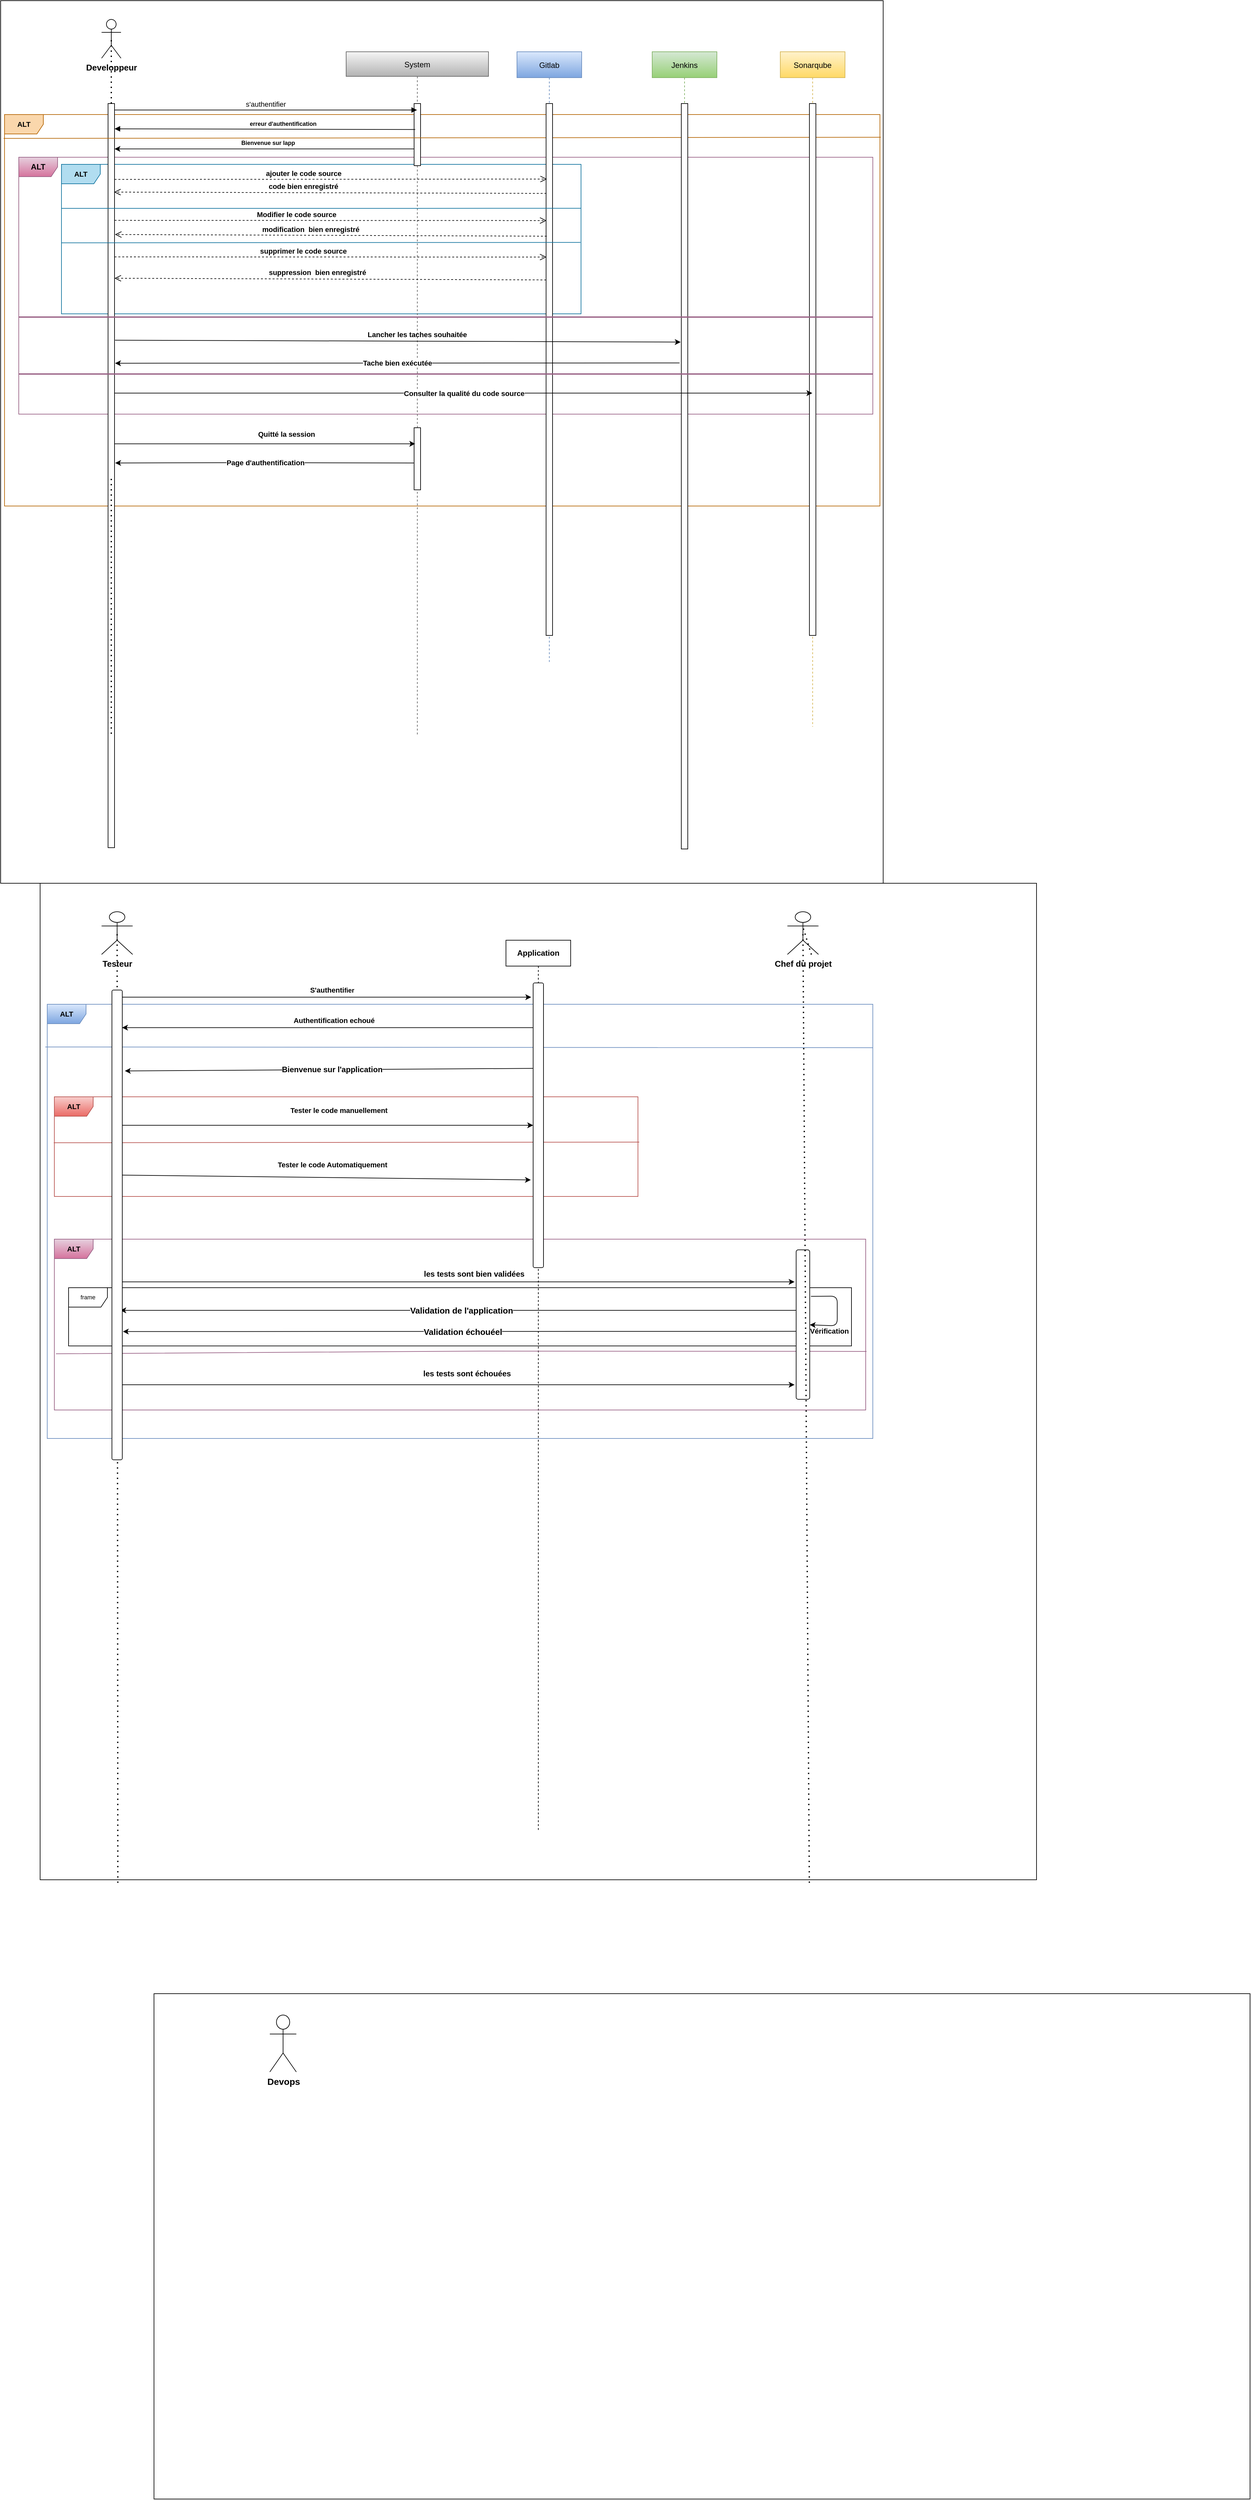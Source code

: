 <mxfile version="14.6.6" type="github">
  <diagram id="kgpKYQtTHZ0yAKxKKP6v" name="Page-1">
    <mxGraphModel dx="2272" dy="762" grid="1" gridSize="11" guides="1" tooltips="1" connect="1" arrows="1" fold="1" page="1" pageScale="1" pageWidth="850" pageHeight="1100" math="0" shadow="0">
      <root>
        <mxCell id="0" />
        <mxCell id="1" parent="0" />
        <mxCell id="TzjOciLROZBvNA4ipait-156" value="" style="rounded=0;whiteSpace=wrap;html=1;fontSize=9;strokeWidth=1;" vertex="1" parent="1">
          <mxGeometry x="231" y="3091" width="1694" height="781" as="geometry" />
        </mxCell>
        <mxCell id="TzjOciLROZBvNA4ipait-81" value="" style="whiteSpace=wrap;html=1;aspect=fixed;fontSize=9;strokeWidth=1;" vertex="1" parent="1">
          <mxGeometry x="55" y="1375" width="1540" height="1540" as="geometry" />
        </mxCell>
        <mxCell id="TzjOciLROZBvNA4ipait-79" value="" style="whiteSpace=wrap;html=1;aspect=fixed;fontSize=9;strokeWidth=1;" vertex="1" parent="1">
          <mxGeometry x="-6" y="11" width="1364" height="1364" as="geometry" />
        </mxCell>
        <mxCell id="TzjOciLROZBvNA4ipait-74" value="&lt;b&gt;&lt;font style=&quot;font-size: 12px&quot;&gt;ALT&lt;/font&gt;&lt;/b&gt;" style="shape=umlFrame;whiteSpace=wrap;html=1;fontSize=9;strokeWidth=1;fillColor=#e6d0de;strokeColor=#996185;gradientColor=#d5739d;" vertex="1" parent="1">
          <mxGeometry x="22" y="253" width="1320" height="397" as="geometry" />
        </mxCell>
        <mxCell id="TzjOciLROZBvNA4ipait-78" value="&lt;b&gt;&lt;font style=&quot;font-size: 11px&quot;&gt;ALT&lt;/font&gt;&lt;/b&gt;" style="shape=umlFrame;whiteSpace=wrap;html=1;fontSize=9;strokeWidth=1;fillColor=#b1ddf0;strokeColor=#10739e;" vertex="1" parent="1">
          <mxGeometry x="88" y="264" width="803" height="231" as="geometry" />
        </mxCell>
        <mxCell id="TzjOciLROZBvNA4ipait-77" value="&lt;b&gt;&lt;font style=&quot;font-size: 11px&quot;&gt;ALT&lt;/font&gt;&lt;/b&gt;" style="shape=umlFrame;whiteSpace=wrap;html=1;fontSize=9;strokeWidth=1;fillColor=#fad7ac;strokeColor=#b46504;" vertex="1" parent="1">
          <mxGeometry y="187" width="1353" height="605" as="geometry" />
        </mxCell>
        <mxCell id="3nuBFxr9cyL0pnOWT2aG-5" value="System" style="shape=umlLifeline;perimeter=lifelinePerimeter;container=1;collapsible=0;recursiveResize=0;rounded=0;shadow=0;strokeWidth=1;size=38;gradientColor=#b3b3b3;fillColor=#f5f5f5;strokeColor=#666666;" parent="1" vertex="1">
          <mxGeometry x="528" y="90" width="220" height="1056" as="geometry" />
        </mxCell>
        <mxCell id="3nuBFxr9cyL0pnOWT2aG-6" value="" style="points=[];perimeter=orthogonalPerimeter;rounded=0;shadow=0;strokeWidth=1;" parent="3nuBFxr9cyL0pnOWT2aG-5" vertex="1">
          <mxGeometry x="105" y="80" width="10" height="96" as="geometry" />
        </mxCell>
        <mxCell id="TzjOciLROZBvNA4ipait-57" value="&lt;b&gt;&lt;font style=&quot;font-size: 11px&quot;&gt;Lancher les taches souhaitée&lt;/font&gt;&lt;/b&gt;" style="text;html=1;strokeColor=none;fillColor=none;align=center;verticalAlign=middle;whiteSpace=wrap;rounded=0;fontSize=9;" vertex="1" parent="3nuBFxr9cyL0pnOWT2aG-5">
          <mxGeometry y="427" width="220" height="20" as="geometry" />
        </mxCell>
        <mxCell id="TzjOciLROZBvNA4ipait-66" value="" style="points=[];perimeter=orthogonalPerimeter;rounded=0;shadow=0;strokeWidth=1;" vertex="1" parent="3nuBFxr9cyL0pnOWT2aG-5">
          <mxGeometry x="105" y="581" width="10" height="96" as="geometry" />
        </mxCell>
        <mxCell id="3nuBFxr9cyL0pnOWT2aG-8" value="s&#39;authentifier" style="verticalAlign=bottom;endArrow=block;shadow=0;strokeWidth=1;exitX=1;exitY=0;exitDx=0;exitDy=0;" parent="1" target="3nuBFxr9cyL0pnOWT2aG-5" edge="1">
          <mxGeometry relative="1" as="geometry">
            <mxPoint x="170.0" y="180" as="sourcePoint" />
            <mxPoint x="616" y="170" as="targetPoint" />
          </mxGeometry>
        </mxCell>
        <mxCell id="3nuBFxr9cyL0pnOWT2aG-9" value="erreur d&#39;authentification" style="verticalAlign=bottom;endArrow=block;shadow=0;strokeWidth=1;fontSize=9;labelBackgroundColor=none;fontStyle=1;exitX=0.171;exitY=0.418;exitDx=0;exitDy=0;exitPerimeter=0;entryX=1.014;entryY=0.034;entryDx=0;entryDy=0;entryPerimeter=0;" parent="1" source="3nuBFxr9cyL0pnOWT2aG-6" target="TzjOciLROZBvNA4ipait-4" edge="1">
          <mxGeometry x="-0.121" relative="1" as="geometry">
            <mxPoint x="616" y="199" as="sourcePoint" />
            <mxPoint x="187" y="199" as="targetPoint" />
            <Array as="points" />
            <mxPoint as="offset" />
          </mxGeometry>
        </mxCell>
        <mxCell id="TzjOciLROZBvNA4ipait-1" value="&lt;b&gt;&lt;font style=&quot;font-size: 13px&quot;&gt;Developpeur&lt;/font&gt;&lt;/b&gt;" style="shape=umlActor;verticalLabelPosition=bottom;verticalAlign=top;html=1;outlineConnect=0;" vertex="1" parent="1">
          <mxGeometry x="150" y="40" width="30" height="60" as="geometry" />
        </mxCell>
        <mxCell id="TzjOciLROZBvNA4ipait-7" value="" style="endArrow=none;dashed=1;html=1;dashPattern=1 3;strokeWidth=2;entryX=0.5;entryY=0.5;entryDx=0;entryDy=0;entryPerimeter=0;startArrow=none;" edge="1" parent="1" source="TzjOciLROZBvNA4ipait-4" target="TzjOciLROZBvNA4ipait-1">
          <mxGeometry width="50" height="50" relative="1" as="geometry">
            <mxPoint x="160" y="450" as="sourcePoint" />
            <mxPoint x="90" y="210" as="targetPoint" />
          </mxGeometry>
        </mxCell>
        <mxCell id="TzjOciLROZBvNA4ipait-4" value="" style="points=[];perimeter=orthogonalPerimeter;rounded=0;shadow=0;strokeWidth=1;" vertex="1" parent="1">
          <mxGeometry x="160" y="170" width="10" height="1150" as="geometry" />
        </mxCell>
        <mxCell id="TzjOciLROZBvNA4ipait-8" value="" style="endArrow=none;dashed=1;html=1;dashPattern=1 3;strokeWidth=2;entryX=0.5;entryY=0.5;entryDx=0;entryDy=0;entryPerimeter=0;" edge="1" parent="1" target="TzjOciLROZBvNA4ipait-4">
          <mxGeometry width="50" height="50" relative="1" as="geometry">
            <mxPoint x="165" y="1144" as="sourcePoint" />
            <mxPoint x="165" y="70" as="targetPoint" />
          </mxGeometry>
        </mxCell>
        <mxCell id="TzjOciLROZBvNA4ipait-14" value="" style="endArrow=none;html=1;fillColor=#fad7ac;strokeColor=#b46504;exitX=-0.001;exitY=0.061;exitDx=0;exitDy=0;exitPerimeter=0;entryX=1.001;entryY=0.058;entryDx=0;entryDy=0;entryPerimeter=0;" edge="1" parent="1" source="TzjOciLROZBvNA4ipait-77" target="TzjOciLROZBvNA4ipait-77">
          <mxGeometry width="50" height="50" relative="1" as="geometry">
            <mxPoint x="165" y="218" as="sourcePoint" />
            <mxPoint x="649.0" y="220" as="targetPoint" />
            <Array as="points" />
          </mxGeometry>
        </mxCell>
        <mxCell id="TzjOciLROZBvNA4ipait-15" value="" style="endArrow=classic;html=1;fontSize=9;exitX=0.055;exitY=0.731;exitDx=0;exitDy=0;exitPerimeter=0;" edge="1" parent="1" source="3nuBFxr9cyL0pnOWT2aG-6" target="TzjOciLROZBvNA4ipait-4">
          <mxGeometry width="50" height="50" relative="1" as="geometry">
            <mxPoint x="616" y="241" as="sourcePoint" />
            <mxPoint x="187" y="241" as="targetPoint" />
          </mxGeometry>
        </mxCell>
        <mxCell id="TzjOciLROZBvNA4ipait-16" value="&lt;b&gt;Bienvenue sur lapp&lt;/b&gt;" style="text;html=1;strokeColor=none;fillColor=none;align=center;verticalAlign=middle;whiteSpace=wrap;rounded=0;fontSize=9;" vertex="1" parent="1">
          <mxGeometry x="352" y="231" width="111" as="geometry" />
        </mxCell>
        <mxCell id="TzjOciLROZBvNA4ipait-17" value="Gitlab" style="shape=umlLifeline;perimeter=lifelinePerimeter;container=1;collapsible=0;recursiveResize=0;rounded=0;shadow=0;strokeWidth=1;gradientColor=#7ea6e0;fillColor=#dae8fc;strokeColor=#6c8ebf;" vertex="1" parent="1">
          <mxGeometry x="792" y="90" width="100" height="944" as="geometry" />
        </mxCell>
        <mxCell id="TzjOciLROZBvNA4ipait-18" value="" style="points=[];perimeter=orthogonalPerimeter;rounded=0;shadow=0;strokeWidth=1;" vertex="1" parent="TzjOciLROZBvNA4ipait-17">
          <mxGeometry x="45" y="80" width="10" height="822" as="geometry" />
        </mxCell>
        <mxCell id="TzjOciLROZBvNA4ipait-19" value="Jenkins" style="shape=umlLifeline;perimeter=lifelinePerimeter;container=1;collapsible=0;recursiveResize=0;rounded=0;shadow=0;strokeWidth=1;gradientColor=#97d077;fillColor=#d5e8d4;strokeColor=#82b366;" vertex="1" parent="1">
          <mxGeometry x="1001" y="90" width="100" height="1232" as="geometry" />
        </mxCell>
        <mxCell id="TzjOciLROZBvNA4ipait-20" value="" style="points=[];perimeter=orthogonalPerimeter;rounded=0;shadow=0;strokeWidth=1;" vertex="1" parent="TzjOciLROZBvNA4ipait-19">
          <mxGeometry x="45" y="80" width="10" height="1152" as="geometry" />
        </mxCell>
        <mxCell id="TzjOciLROZBvNA4ipait-21" value="Sonarqube" style="shape=umlLifeline;perimeter=lifelinePerimeter;container=1;collapsible=0;recursiveResize=0;rounded=0;shadow=0;strokeWidth=1;gradientColor=#ffd966;fillColor=#fff2cc;strokeColor=#d6b656;" vertex="1" parent="1">
          <mxGeometry x="1199" y="90" width="100" height="1043" as="geometry" />
        </mxCell>
        <mxCell id="TzjOciLROZBvNA4ipait-22" value="" style="points=[];perimeter=orthogonalPerimeter;rounded=0;shadow=0;strokeWidth=1;" vertex="1" parent="TzjOciLROZBvNA4ipait-21">
          <mxGeometry x="45" y="80" width="10" height="822" as="geometry" />
        </mxCell>
        <mxCell id="TzjOciLROZBvNA4ipait-28" value="" style="endArrow=none;html=1;labelBackgroundColor=#9999FF;fontSize=9;exitX=0;exitY=0.525;exitDx=0;exitDy=0;exitPerimeter=0;fillColor=#b1ddf0;strokeColor=#10739e;entryX=0.999;entryY=0.522;entryDx=0;entryDy=0;entryPerimeter=0;" edge="1" parent="1" source="TzjOciLROZBvNA4ipait-78" target="TzjOciLROZBvNA4ipait-78">
          <mxGeometry width="50" height="50" relative="1" as="geometry">
            <mxPoint x="308" y="369" as="sourcePoint" />
            <mxPoint x="358" y="319" as="targetPoint" />
          </mxGeometry>
        </mxCell>
        <mxCell id="TzjOciLROZBvNA4ipait-29" value="code bien enregistré" style="verticalAlign=bottom;endArrow=open;dashed=1;endSize=8;shadow=0;strokeWidth=1;labelBackgroundColor=none;fontStyle=1;exitX=0.062;exitY=0.169;exitDx=0;exitDy=0;exitPerimeter=0;entryX=0.934;entryY=0.119;entryDx=0;entryDy=0;entryPerimeter=0;" edge="1" parent="1" source="TzjOciLROZBvNA4ipait-18" target="TzjOciLROZBvNA4ipait-4">
          <mxGeometry x="0.124" y="-1" relative="1" as="geometry">
            <mxPoint x="176" y="309" as="targetPoint" />
            <mxPoint x="814" y="309" as="sourcePoint" />
            <mxPoint as="offset" />
          </mxGeometry>
        </mxCell>
        <mxCell id="TzjOciLROZBvNA4ipait-41" value="ajouter le code source" style="verticalAlign=bottom;endArrow=open;dashed=1;endSize=8;shadow=0;strokeWidth=1;labelBackgroundColor=none;fontStyle=1;entryX=0.131;entryY=0.142;entryDx=0;entryDy=0;entryPerimeter=0;exitX=1.003;exitY=0.102;exitDx=0;exitDy=0;exitPerimeter=0;" edge="1" parent="1" source="TzjOciLROZBvNA4ipait-4" target="TzjOciLROZBvNA4ipait-18">
          <mxGeometry x="-0.125" relative="1" as="geometry">
            <mxPoint x="814" y="286" as="targetPoint" />
            <mxPoint x="187" y="287" as="sourcePoint" />
            <mxPoint as="offset" />
          </mxGeometry>
        </mxCell>
        <mxCell id="TzjOciLROZBvNA4ipait-43" value="modification  bien enregistré" style="verticalAlign=bottom;endArrow=open;dashed=1;endSize=8;shadow=0;strokeWidth=1;labelBackgroundColor=none;fontStyle=1;entryX=1.072;entryY=0.176;entryDx=0;entryDy=0;entryPerimeter=0;" edge="1" parent="1" target="TzjOciLROZBvNA4ipait-4">
          <mxGeometry x="0.093" relative="1" as="geometry">
            <mxPoint x="187" y="375" as="targetPoint" />
            <mxPoint x="838" y="375" as="sourcePoint" />
            <mxPoint as="offset" />
          </mxGeometry>
        </mxCell>
        <mxCell id="TzjOciLROZBvNA4ipait-44" value="Modifier le code source" style="verticalAlign=bottom;endArrow=open;dashed=1;endSize=8;shadow=0;strokeWidth=1;labelBackgroundColor=none;fontStyle=1;entryX=0.062;entryY=0.22;entryDx=0;entryDy=0;entryPerimeter=0;exitX=1.003;exitY=0.157;exitDx=0;exitDy=0;exitPerimeter=0;" edge="1" parent="1" source="TzjOciLROZBvNA4ipait-4" target="TzjOciLROZBvNA4ipait-18">
          <mxGeometry x="-0.157" relative="1" as="geometry">
            <mxPoint x="803" y="352" as="targetPoint" />
            <mxPoint x="176" y="351" as="sourcePoint" />
            <mxPoint as="offset" />
          </mxGeometry>
        </mxCell>
        <mxCell id="TzjOciLROZBvNA4ipait-46" value="" style="endArrow=none;html=1;labelBackgroundColor=#9999FF;fontSize=9;entryX=1;entryY=0.294;entryDx=0;entryDy=0;entryPerimeter=0;fillColor=#b1ddf0;strokeColor=#10739e;" edge="1" parent="1" target="TzjOciLROZBvNA4ipait-78">
          <mxGeometry width="50" height="50" relative="1" as="geometry">
            <mxPoint x="88" y="332" as="sourcePoint" />
            <mxPoint x="825" y="332" as="targetPoint" />
          </mxGeometry>
        </mxCell>
        <mxCell id="TzjOciLROZBvNA4ipait-52" value="suppression  bien enregistré" style="verticalAlign=bottom;endArrow=open;dashed=1;endSize=8;shadow=0;strokeWidth=1;labelBackgroundColor=none;fontStyle=1;entryX=1.072;entryY=0.176;entryDx=0;entryDy=0;entryPerimeter=0;" edge="1" parent="1">
          <mxGeometry x="0.059" y="-1" relative="1" as="geometry">
            <mxPoint x="170.0" y="440.0" as="targetPoint" />
            <mxPoint x="837.28" y="442.6" as="sourcePoint" />
            <mxPoint as="offset" />
          </mxGeometry>
        </mxCell>
        <mxCell id="TzjOciLROZBvNA4ipait-53" value="supprimer le code source" style="verticalAlign=bottom;endArrow=open;dashed=1;endSize=8;shadow=0;strokeWidth=1;labelBackgroundColor=none;fontStyle=1;entryX=0.062;entryY=0.22;entryDx=0;entryDy=0;entryPerimeter=0;exitX=1.003;exitY=0.157;exitDx=0;exitDy=0;exitPerimeter=0;" edge="1" parent="1">
          <mxGeometry x="-0.125" relative="1" as="geometry">
            <mxPoint x="837.59" y="407.29" as="targetPoint" />
            <mxPoint x="170.0" y="407.0" as="sourcePoint" />
            <mxPoint as="offset" />
          </mxGeometry>
        </mxCell>
        <mxCell id="TzjOciLROZBvNA4ipait-55" style="edgeStyle=orthogonalEdgeStyle;rounded=0;orthogonalLoop=1;jettySize=auto;html=1;exitX=0.5;exitY=1;exitDx=0;exitDy=0;labelBackgroundColor=none;fontSize=9;" edge="1" parent="1">
          <mxGeometry relative="1" as="geometry">
            <mxPoint x="495.0" y="483" as="sourcePoint" />
            <mxPoint x="495.0" y="483" as="targetPoint" />
          </mxGeometry>
        </mxCell>
        <mxCell id="TzjOciLROZBvNA4ipait-56" value="" style="endArrow=classic;html=1;labelBackgroundColor=none;fontSize=9;exitX=1.083;exitY=0.318;exitDx=0;exitDy=0;exitPerimeter=0;entryX=-0.1;entryY=0.32;entryDx=0;entryDy=0;entryPerimeter=0;" edge="1" parent="1" source="TzjOciLROZBvNA4ipait-4" target="TzjOciLROZBvNA4ipait-20">
          <mxGeometry width="50" height="50" relative="1" as="geometry">
            <mxPoint x="363" y="622" as="sourcePoint" />
            <mxPoint x="413" y="572" as="targetPoint" />
          </mxGeometry>
        </mxCell>
        <mxCell id="TzjOciLROZBvNA4ipait-58" value="" style="endArrow=classic;html=1;labelBackgroundColor=none;fontSize=9;exitX=-0.267;exitY=0.348;exitDx=0;exitDy=0;exitPerimeter=0;entryX=1.083;entryY=0.349;entryDx=0;entryDy=0;entryPerimeter=0;" edge="1" parent="1" source="TzjOciLROZBvNA4ipait-20" target="TzjOciLROZBvNA4ipait-4">
          <mxGeometry relative="1" as="geometry">
            <mxPoint x="330" y="594" as="sourcePoint" />
            <mxPoint x="490" y="594" as="targetPoint" />
          </mxGeometry>
        </mxCell>
        <mxCell id="TzjOciLROZBvNA4ipait-59" value="&lt;b&gt;Tache bien&amp;nbsp;exécutée&lt;/b&gt;" style="edgeLabel;resizable=0;html=1;align=center;verticalAlign=middle;" connectable="0" vertex="1" parent="TzjOciLROZBvNA4ipait-58">
          <mxGeometry relative="1" as="geometry" />
        </mxCell>
        <mxCell id="TzjOciLROZBvNA4ipait-61" value="" style="endArrow=classic;html=1;labelBackgroundColor=none;fontSize=9;" edge="1" parent="1" target="TzjOciLROZBvNA4ipait-21">
          <mxGeometry relative="1" as="geometry">
            <mxPoint x="170" y="617.5" as="sourcePoint" />
            <mxPoint x="330" y="617.5" as="targetPoint" />
          </mxGeometry>
        </mxCell>
        <mxCell id="TzjOciLROZBvNA4ipait-62" value="&lt;b&gt;Consulter la qualité du code source&lt;/b&gt;" style="edgeLabel;resizable=0;html=1;align=center;verticalAlign=middle;" connectable="0" vertex="1" parent="TzjOciLROZBvNA4ipait-61">
          <mxGeometry relative="1" as="geometry" />
        </mxCell>
        <mxCell id="TzjOciLROZBvNA4ipait-64" value="" style="endArrow=classic;html=1;labelBackgroundColor=none;fontSize=9;entryX=0.171;entryY=0.259;entryDx=0;entryDy=0;entryPerimeter=0;" edge="1" parent="1" source="TzjOciLROZBvNA4ipait-4" target="TzjOciLROZBvNA4ipait-66">
          <mxGeometry width="50" height="50" relative="1" as="geometry">
            <mxPoint x="429" y="743" as="sourcePoint" />
            <mxPoint x="479" y="693" as="targetPoint" />
          </mxGeometry>
        </mxCell>
        <mxCell id="TzjOciLROZBvNA4ipait-67" value="" style="endArrow=classic;html=1;labelBackgroundColor=none;fontSize=9;entryX=1.1;entryY=0.483;entryDx=0;entryDy=0;entryPerimeter=0;exitX=0.029;exitY=0.568;exitDx=0;exitDy=0;exitPerimeter=0;" edge="1" parent="1" source="TzjOciLROZBvNA4ipait-66" target="TzjOciLROZBvNA4ipait-4">
          <mxGeometry relative="1" as="geometry">
            <mxPoint x="627" y="725" as="sourcePoint" />
            <mxPoint x="501" y="726" as="targetPoint" />
            <Array as="points">
              <mxPoint x="407" y="725" />
            </Array>
          </mxGeometry>
        </mxCell>
        <mxCell id="TzjOciLROZBvNA4ipait-68" value="&lt;b&gt;Page d&#39;authentification&lt;/b&gt;" style="edgeLabel;resizable=0;html=1;align=center;verticalAlign=middle;" connectable="0" vertex="1" parent="TzjOciLROZBvNA4ipait-67">
          <mxGeometry relative="1" as="geometry" />
        </mxCell>
        <mxCell id="TzjOciLROZBvNA4ipait-70" value="&lt;b&gt;&lt;font style=&quot;font-size: 11px&quot;&gt;Quitté la session&lt;/font&gt;&lt;/b&gt;" style="text;html=1;strokeColor=none;fillColor=none;align=center;verticalAlign=middle;whiteSpace=wrap;rounded=0;fontSize=9;" vertex="1" parent="1">
          <mxGeometry x="388" y="671" width="96" height="20" as="geometry" />
        </mxCell>
        <mxCell id="TzjOciLROZBvNA4ipait-75" value="" style="line;strokeWidth=2;html=1;fontSize=9;fillColor=#e6d0de;strokeColor=#996185;gradientColor=#d5739d;" vertex="1" parent="1">
          <mxGeometry x="22" y="495" width="1320" height="10" as="geometry" />
        </mxCell>
        <mxCell id="TzjOciLROZBvNA4ipait-76" value="" style="line;strokeWidth=2;html=1;fontSize=9;fillColor=#e6d0de;strokeColor=#996185;gradientColor=#d5739d;" vertex="1" parent="1">
          <mxGeometry x="22" y="583" width="1320" height="10" as="geometry" />
        </mxCell>
        <mxCell id="TzjOciLROZBvNA4ipait-82" value="&lt;b&gt;&lt;font style=&quot;font-size: 13px&quot;&gt;Testeur&lt;/font&gt;&lt;/b&gt;" style="shape=umlActor;verticalLabelPosition=bottom;verticalAlign=top;html=1;outlineConnect=0;fontSize=9;strokeWidth=1;" vertex="1" parent="1">
          <mxGeometry x="150" y="1419" width="48" height="66" as="geometry" />
        </mxCell>
        <mxCell id="TzjOciLROZBvNA4ipait-83" value="" style="endArrow=none;dashed=1;html=1;dashPattern=1 3;strokeWidth=2;labelBackgroundColor=none;fontSize=9;exitX=0.078;exitY=1.003;exitDx=0;exitDy=0;exitPerimeter=0;entryX=0.5;entryY=0.5;entryDx=0;entryDy=0;entryPerimeter=0;" edge="1" parent="1" source="TzjOciLROZBvNA4ipait-81" target="TzjOciLROZBvNA4ipait-82">
          <mxGeometry width="50" height="50" relative="1" as="geometry">
            <mxPoint x="132" y="1656" as="sourcePoint" />
            <mxPoint x="182" y="1606" as="targetPoint" />
          </mxGeometry>
        </mxCell>
        <mxCell id="TzjOciLROZBvNA4ipait-87" value="&lt;b&gt;&lt;font style=&quot;font-size: 12px&quot;&gt;Application&lt;/font&gt;&lt;/b&gt;" style="shape=umlLifeline;perimeter=lifelinePerimeter;whiteSpace=wrap;html=1;container=1;collapsible=0;recursiveResize=0;outlineConnect=0;fontSize=9;strokeWidth=1;" vertex="1" parent="1">
          <mxGeometry x="775" y="1463" width="100" height="1375" as="geometry" />
        </mxCell>
        <mxCell id="TzjOciLROZBvNA4ipait-95" value="&lt;b&gt;&lt;font style=&quot;font-size: 11px&quot;&gt;ALT&lt;/font&gt;&lt;/b&gt;" style="shape=umlFrame;whiteSpace=wrap;html=1;fontSize=9;strokeWidth=1;gradientColor=#7ea6e0;fillColor=#dae8fc;strokeColor=#6c8ebf;" vertex="1" parent="1">
          <mxGeometry x="66" y="1562" width="1276" height="671" as="geometry" />
        </mxCell>
        <mxCell id="TzjOciLROZBvNA4ipait-96" value="" style="endArrow=none;html=1;labelBackgroundColor=none;fontSize=9;gradientColor=#7ea6e0;fillColor=#dae8fc;strokeColor=#6c8ebf;entryX=1;entryY=0.1;entryDx=0;entryDy=0;entryPerimeter=0;" edge="1" parent="1" target="TzjOciLROZBvNA4ipait-95">
          <mxGeometry width="50" height="50" relative="1" as="geometry">
            <mxPoint x="63" y="1628" as="sourcePoint" />
            <mxPoint x="1049" y="1628" as="targetPoint" />
          </mxGeometry>
        </mxCell>
        <mxCell id="TzjOciLROZBvNA4ipait-100" value="" style="endArrow=classic;html=1;labelBackgroundColor=none;fontSize=9;" edge="1" parent="1">
          <mxGeometry width="50" height="50" relative="1" as="geometry">
            <mxPoint x="176" y="1551" as="sourcePoint" />
            <mxPoint x="814" y="1551" as="targetPoint" />
          </mxGeometry>
        </mxCell>
        <mxCell id="TzjOciLROZBvNA4ipait-102" value="&lt;b&gt;&lt;font style=&quot;font-size: 11px&quot;&gt;Authentification echoué&lt;/font&gt;&lt;/b&gt;" style="endArrow=classic;html=1;labelBackgroundColor=none;fontSize=9;entryX=0.982;entryY=0.08;entryDx=0;entryDy=0;entryPerimeter=0;" edge="1" parent="1" source="TzjOciLROZBvNA4ipait-87" target="TzjOciLROZBvNA4ipait-152">
          <mxGeometry x="-0.018" y="-11" relative="1" as="geometry">
            <mxPoint x="374" y="1606" as="sourcePoint" />
            <mxPoint x="187" y="1595" as="targetPoint" />
            <mxPoint as="offset" />
          </mxGeometry>
        </mxCell>
        <mxCell id="TzjOciLROZBvNA4ipait-106" value="Label" style="endArrow=classic;html=1;labelBackgroundColor=none;fontSize=9;" edge="1" parent="1">
          <mxGeometry relative="1" as="geometry">
            <mxPoint x="825" y="1661" as="sourcePoint" />
            <mxPoint x="186" y="1665" as="targetPoint" />
            <Array as="points" />
          </mxGeometry>
        </mxCell>
        <mxCell id="TzjOciLROZBvNA4ipait-107" value="&lt;b&gt;&lt;font style=&quot;font-size: 12px&quot;&gt;Bienvenue sur l&#39;application&lt;/font&gt;&lt;/b&gt;" style="edgeLabel;resizable=0;html=1;align=center;verticalAlign=middle;" connectable="0" vertex="1" parent="TzjOciLROZBvNA4ipait-106">
          <mxGeometry relative="1" as="geometry" />
        </mxCell>
        <mxCell id="TzjOciLROZBvNA4ipait-112" value="&lt;b&gt;&lt;font style=&quot;font-size: 11px&quot;&gt;S&#39;authenti&lt;/font&gt;&lt;span style=&quot;font-size: 10px&quot;&gt;fier&lt;/span&gt;&lt;/b&gt;" style="text;html=1;strokeColor=none;fillColor=none;align=center;verticalAlign=middle;whiteSpace=wrap;rounded=0;fontSize=9;" vertex="1" parent="1">
          <mxGeometry x="463" y="1529" width="87" height="22" as="geometry" />
        </mxCell>
        <mxCell id="TzjOciLROZBvNA4ipait-113" value="&lt;b&gt;&lt;font style=&quot;font-size: 11px&quot;&gt;ALT&lt;/font&gt;&lt;/b&gt;" style="shape=umlFrame;whiteSpace=wrap;html=1;fontSize=9;strokeWidth=1;gradientColor=#ea6b66;fillColor=#f8cecc;strokeColor=#b85450;" vertex="1" parent="1">
          <mxGeometry x="77" y="1705" width="902" height="154" as="geometry" />
        </mxCell>
        <mxCell id="TzjOciLROZBvNA4ipait-119" value="&lt;b&gt;&lt;font style=&quot;font-size: 11px&quot;&gt;Tester le code manuellement&lt;/font&gt;&lt;/b&gt;" style="text;html=1;strokeColor=none;fillColor=none;align=center;verticalAlign=middle;whiteSpace=wrap;rounded=0;fontSize=9;" vertex="1" parent="1">
          <mxGeometry x="418" y="1716" width="198" height="20" as="geometry" />
        </mxCell>
        <mxCell id="TzjOciLROZBvNA4ipait-120" value="" style="endArrow=classic;html=1;labelBackgroundColor=none;fontSize=9;exitX=0.11;exitY=0.377;exitDx=0;exitDy=0;exitPerimeter=0;entryX=-0.221;entryY=0.692;entryDx=0;entryDy=0;entryPerimeter=0;" edge="1" parent="1" target="TzjOciLROZBvNA4ipait-153">
          <mxGeometry width="50" height="50" relative="1" as="geometry">
            <mxPoint x="180.0" y="1826.001" as="sourcePoint" />
            <mxPoint x="828.538" y="1826.001" as="targetPoint" />
          </mxGeometry>
        </mxCell>
        <mxCell id="TzjOciLROZBvNA4ipait-121" value="&lt;b&gt;&lt;font style=&quot;font-size: 11px&quot;&gt;Tester le code Automatiquement&lt;/font&gt;&lt;/b&gt;" style="text;html=1;strokeColor=none;fillColor=none;align=center;verticalAlign=middle;whiteSpace=wrap;rounded=0;fontSize=9;" vertex="1" parent="1">
          <mxGeometry x="407.5" y="1799.5" width="198" height="20" as="geometry" />
        </mxCell>
        <mxCell id="TzjOciLROZBvNA4ipait-122" value="" style="endArrow=none;html=1;labelBackgroundColor=none;fontSize=9;exitX=-0.001;exitY=0.461;exitDx=0;exitDy=0;exitPerimeter=0;gradientColor=#ea6b66;fillColor=#f8cecc;strokeColor=#b85450;" edge="1" parent="1" source="TzjOciLROZBvNA4ipait-113">
          <mxGeometry width="50" height="50" relative="1" as="geometry">
            <mxPoint x="231" y="1810" as="sourcePoint" />
            <mxPoint x="981" y="1775" as="targetPoint" />
          </mxGeometry>
        </mxCell>
        <mxCell id="TzjOciLROZBvNA4ipait-123" value="" style="endArrow=classic;html=1;labelBackgroundColor=none;fontSize=9;entryX=0;entryY=0.5;entryDx=0;entryDy=0;exitX=0.11;exitY=0.377;exitDx=0;exitDy=0;exitPerimeter=0;" edge="1" parent="1" target="TzjOciLROZBvNA4ipait-153">
          <mxGeometry width="50" height="50" relative="1" as="geometry">
            <mxPoint x="180" y="1749.001" as="sourcePoint" />
            <mxPoint x="828.538" y="1749.001" as="targetPoint" />
          </mxGeometry>
        </mxCell>
        <mxCell id="TzjOciLROZBvNA4ipait-126" value="" style="endArrow=none;dashed=1;html=1;dashPattern=1 3;strokeWidth=2;labelBackgroundColor=none;fontSize=9;exitX=0.772;exitY=1.003;exitDx=0;exitDy=0;exitPerimeter=0;entryX=0.5;entryY=0.5;entryDx=0;entryDy=0;entryPerimeter=0;startArrow=none;" edge="1" parent="1" source="TzjOciLROZBvNA4ipait-125">
          <mxGeometry width="50" height="50" relative="1" as="geometry">
            <mxPoint x="1234.56" y="2941.62" as="sourcePoint" />
            <mxPoint x="1233.44" y="1441" as="targetPoint" />
          </mxGeometry>
        </mxCell>
        <mxCell id="TzjOciLROZBvNA4ipait-128" value="&lt;b&gt;&lt;font style=&quot;font-size: 11px&quot;&gt;ALT&lt;/font&gt;&lt;/b&gt;" style="shape=umlFrame;whiteSpace=wrap;html=1;fontSize=9;strokeWidth=1;gradientColor=#d5739d;fillColor=#e6d0de;strokeColor=#996185;" vertex="1" parent="1">
          <mxGeometry x="77" y="1925" width="1254" height="264" as="geometry" />
        </mxCell>
        <mxCell id="TzjOciLROZBvNA4ipait-129" value="" style="endArrow=classic;html=1;labelBackgroundColor=none;fontSize=9;" edge="1" parent="1">
          <mxGeometry width="50" height="50" relative="1" as="geometry">
            <mxPoint x="176" y="1991" as="sourcePoint" />
            <mxPoint x="1221" y="1991" as="targetPoint" />
          </mxGeometry>
        </mxCell>
        <mxCell id="TzjOciLROZBvNA4ipait-130" value="&lt;b&gt;&lt;font style=&quot;font-size: 12px&quot;&gt;les tests sont bien validées&lt;/font&gt;&lt;/b&gt;" style="text;html=1;strokeColor=none;fillColor=none;align=center;verticalAlign=middle;whiteSpace=wrap;rounded=0;fontSize=9;" vertex="1" parent="1">
          <mxGeometry x="638" y="1969" width="176" height="20" as="geometry" />
        </mxCell>
        <mxCell id="TzjOciLROZBvNA4ipait-131" value="" style="endArrow=classic;html=1;labelBackgroundColor=none;fontSize=9;" edge="1" parent="1">
          <mxGeometry width="50" height="50" relative="1" as="geometry">
            <mxPoint x="180" y="2150" as="sourcePoint" />
            <mxPoint x="1221" y="2150" as="targetPoint" />
          </mxGeometry>
        </mxCell>
        <mxCell id="TzjOciLROZBvNA4ipait-132" value="&lt;b&gt;&lt;font style=&quot;font-size: 12px&quot;&gt;les tests sont échouées&lt;/font&gt;&lt;/b&gt;" style="text;html=1;strokeColor=none;fillColor=none;align=center;verticalAlign=middle;whiteSpace=wrap;rounded=0;fontSize=9;" vertex="1" parent="1">
          <mxGeometry x="627" y="2123" width="176" height="20" as="geometry" />
        </mxCell>
        <mxCell id="TzjOciLROZBvNA4ipait-133" value="frame" style="shape=umlFrame;whiteSpace=wrap;html=1;fontSize=9;strokeWidth=1;" vertex="1" parent="1">
          <mxGeometry x="99" y="2000" width="1210" height="90" as="geometry" />
        </mxCell>
        <mxCell id="TzjOciLROZBvNA4ipait-134" value="" style="endArrow=classic;html=1;labelBackgroundColor=none;fontSize=9;" edge="1" parent="1">
          <mxGeometry relative="1" as="geometry">
            <mxPoint x="1232" y="2035" as="sourcePoint" />
            <mxPoint x="179" y="2035" as="targetPoint" />
          </mxGeometry>
        </mxCell>
        <mxCell id="TzjOciLROZBvNA4ipait-135" value="&lt;b&gt;&lt;font style=&quot;font-size: 13px&quot;&gt;Validation de l&#39;application&lt;/font&gt;&lt;/b&gt;" style="edgeLabel;resizable=0;html=1;align=center;verticalAlign=middle;" connectable="0" vertex="1" parent="TzjOciLROZBvNA4ipait-134">
          <mxGeometry relative="1" as="geometry" />
        </mxCell>
        <mxCell id="TzjOciLROZBvNA4ipait-137" value="" style="endArrow=classic;html=1;labelBackgroundColor=none;fontSize=9;exitX=0.972;exitY=0.389;exitDx=0;exitDy=0;exitPerimeter=0;entryX=1.055;entryY=0.727;entryDx=0;entryDy=0;entryPerimeter=0;" edge="1" parent="1" target="TzjOciLROZBvNA4ipait-152">
          <mxGeometry relative="1" as="geometry">
            <mxPoint x="1232.202" y="2067.41" as="sourcePoint" />
            <mxPoint x="198" y="2067" as="targetPoint" />
          </mxGeometry>
        </mxCell>
        <mxCell id="TzjOciLROZBvNA4ipait-138" value="&lt;b&gt;&lt;font style=&quot;font-size: 13px&quot;&gt;Validation échouéel&lt;/font&gt;&lt;/b&gt;" style="edgeLabel;resizable=0;html=1;align=center;verticalAlign=middle;" connectable="0" vertex="1" parent="TzjOciLROZBvNA4ipait-137">
          <mxGeometry relative="1" as="geometry" />
        </mxCell>
        <mxCell id="TzjOciLROZBvNA4ipait-144" value="" style="endArrow=none;html=1;labelBackgroundColor=none;fontSize=9;exitX=0.002;exitY=0.671;exitDx=0;exitDy=0;exitPerimeter=0;entryX=1.001;entryY=0.657;entryDx=0;entryDy=0;entryPerimeter=0;gradientColor=#d5739d;fillColor=#e6d0de;strokeColor=#996185;" edge="1" parent="1" source="TzjOciLROZBvNA4ipait-128" target="TzjOciLROZBvNA4ipait-128">
          <mxGeometry width="50" height="50" relative="1" as="geometry">
            <mxPoint x="352" y="2151" as="sourcePoint" />
            <mxPoint x="402" y="2101" as="targetPoint" />
            <Array as="points">
              <mxPoint x="726" y="2098" />
            </Array>
          </mxGeometry>
        </mxCell>
        <mxCell id="TzjOciLROZBvNA4ipait-148" value="" style="rounded=1;whiteSpace=wrap;html=1;fontSize=9;strokeWidth=1;" vertex="1" parent="1">
          <mxGeometry x="1223.5" y="1941.5" width="21" height="231" as="geometry" />
        </mxCell>
        <mxCell id="TzjOciLROZBvNA4ipait-149" value="" style="endArrow=classic;html=1;labelBackgroundColor=none;fontSize=9;exitX=1.091;exitY=0.311;exitDx=0;exitDy=0;exitPerimeter=0;" edge="1" parent="1" source="TzjOciLROZBvNA4ipait-148" target="TzjOciLROZBvNA4ipait-148">
          <mxGeometry width="50" height="50" relative="1" as="geometry">
            <mxPoint x="1254" y="2063" as="sourcePoint" />
            <mxPoint x="1298" y="2024" as="targetPoint" />
            <Array as="points">
              <mxPoint x="1287" y="2013" />
              <mxPoint x="1287" y="2059" />
            </Array>
          </mxGeometry>
        </mxCell>
        <mxCell id="TzjOciLROZBvNA4ipait-150" value="&lt;b&gt;&lt;font style=&quot;font-size: 11px&quot;&gt;Vérification&lt;/font&gt;&lt;/b&gt;" style="text;html=1;strokeColor=none;fillColor=none;align=center;verticalAlign=middle;whiteSpace=wrap;rounded=0;fontSize=9;" vertex="1" parent="1">
          <mxGeometry x="1255" y="2057" width="40" height="20" as="geometry" />
        </mxCell>
        <mxCell id="TzjOciLROZBvNA4ipait-152" value="" style="rounded=1;whiteSpace=wrap;html=1;fontSize=9;strokeWidth=1;" vertex="1" parent="1">
          <mxGeometry x="166" y="1540" width="16" height="726" as="geometry" />
        </mxCell>
        <mxCell id="TzjOciLROZBvNA4ipait-153" value="" style="rounded=1;whiteSpace=wrap;html=1;fontSize=9;strokeWidth=1;" vertex="1" parent="1">
          <mxGeometry x="817" y="1529" width="16" height="440" as="geometry" />
        </mxCell>
        <mxCell id="TzjOciLROZBvNA4ipait-125" value="&lt;b&gt;&lt;font style=&quot;font-size: 13px&quot;&gt;Chef du projet&lt;/font&gt;&lt;/b&gt;" style="shape=umlActor;verticalLabelPosition=bottom;verticalAlign=top;html=1;outlineConnect=0;fontSize=9;strokeWidth=1;" vertex="1" parent="1">
          <mxGeometry x="1210" y="1419" width="48" height="66" as="geometry" />
        </mxCell>
        <mxCell id="TzjOciLROZBvNA4ipait-155" value="" style="endArrow=none;dashed=1;html=1;dashPattern=1 3;strokeWidth=2;labelBackgroundColor=none;fontSize=9;exitX=0.772;exitY=1.003;exitDx=0;exitDy=0;exitPerimeter=0;entryX=0.5;entryY=0.5;entryDx=0;entryDy=0;entryPerimeter=0;" edge="1" parent="1" source="TzjOciLROZBvNA4ipait-81" target="TzjOciLROZBvNA4ipait-125">
          <mxGeometry width="50" height="50" relative="1" as="geometry">
            <mxPoint x="1243.88" y="2919.62" as="sourcePoint" />
            <mxPoint x="1233.44" y="1441" as="targetPoint" />
          </mxGeometry>
        </mxCell>
        <mxCell id="TzjOciLROZBvNA4ipait-157" value="&lt;b&gt;&lt;font style=&quot;font-size: 14px&quot;&gt;Devops&lt;/font&gt;&lt;/b&gt;" style="shape=umlActor;verticalLabelPosition=bottom;verticalAlign=top;html=1;fontSize=9;strokeWidth=1;" vertex="1" parent="1">
          <mxGeometry x="410" y="3124" width="41" height="88" as="geometry" />
        </mxCell>
      </root>
    </mxGraphModel>
  </diagram>
</mxfile>
